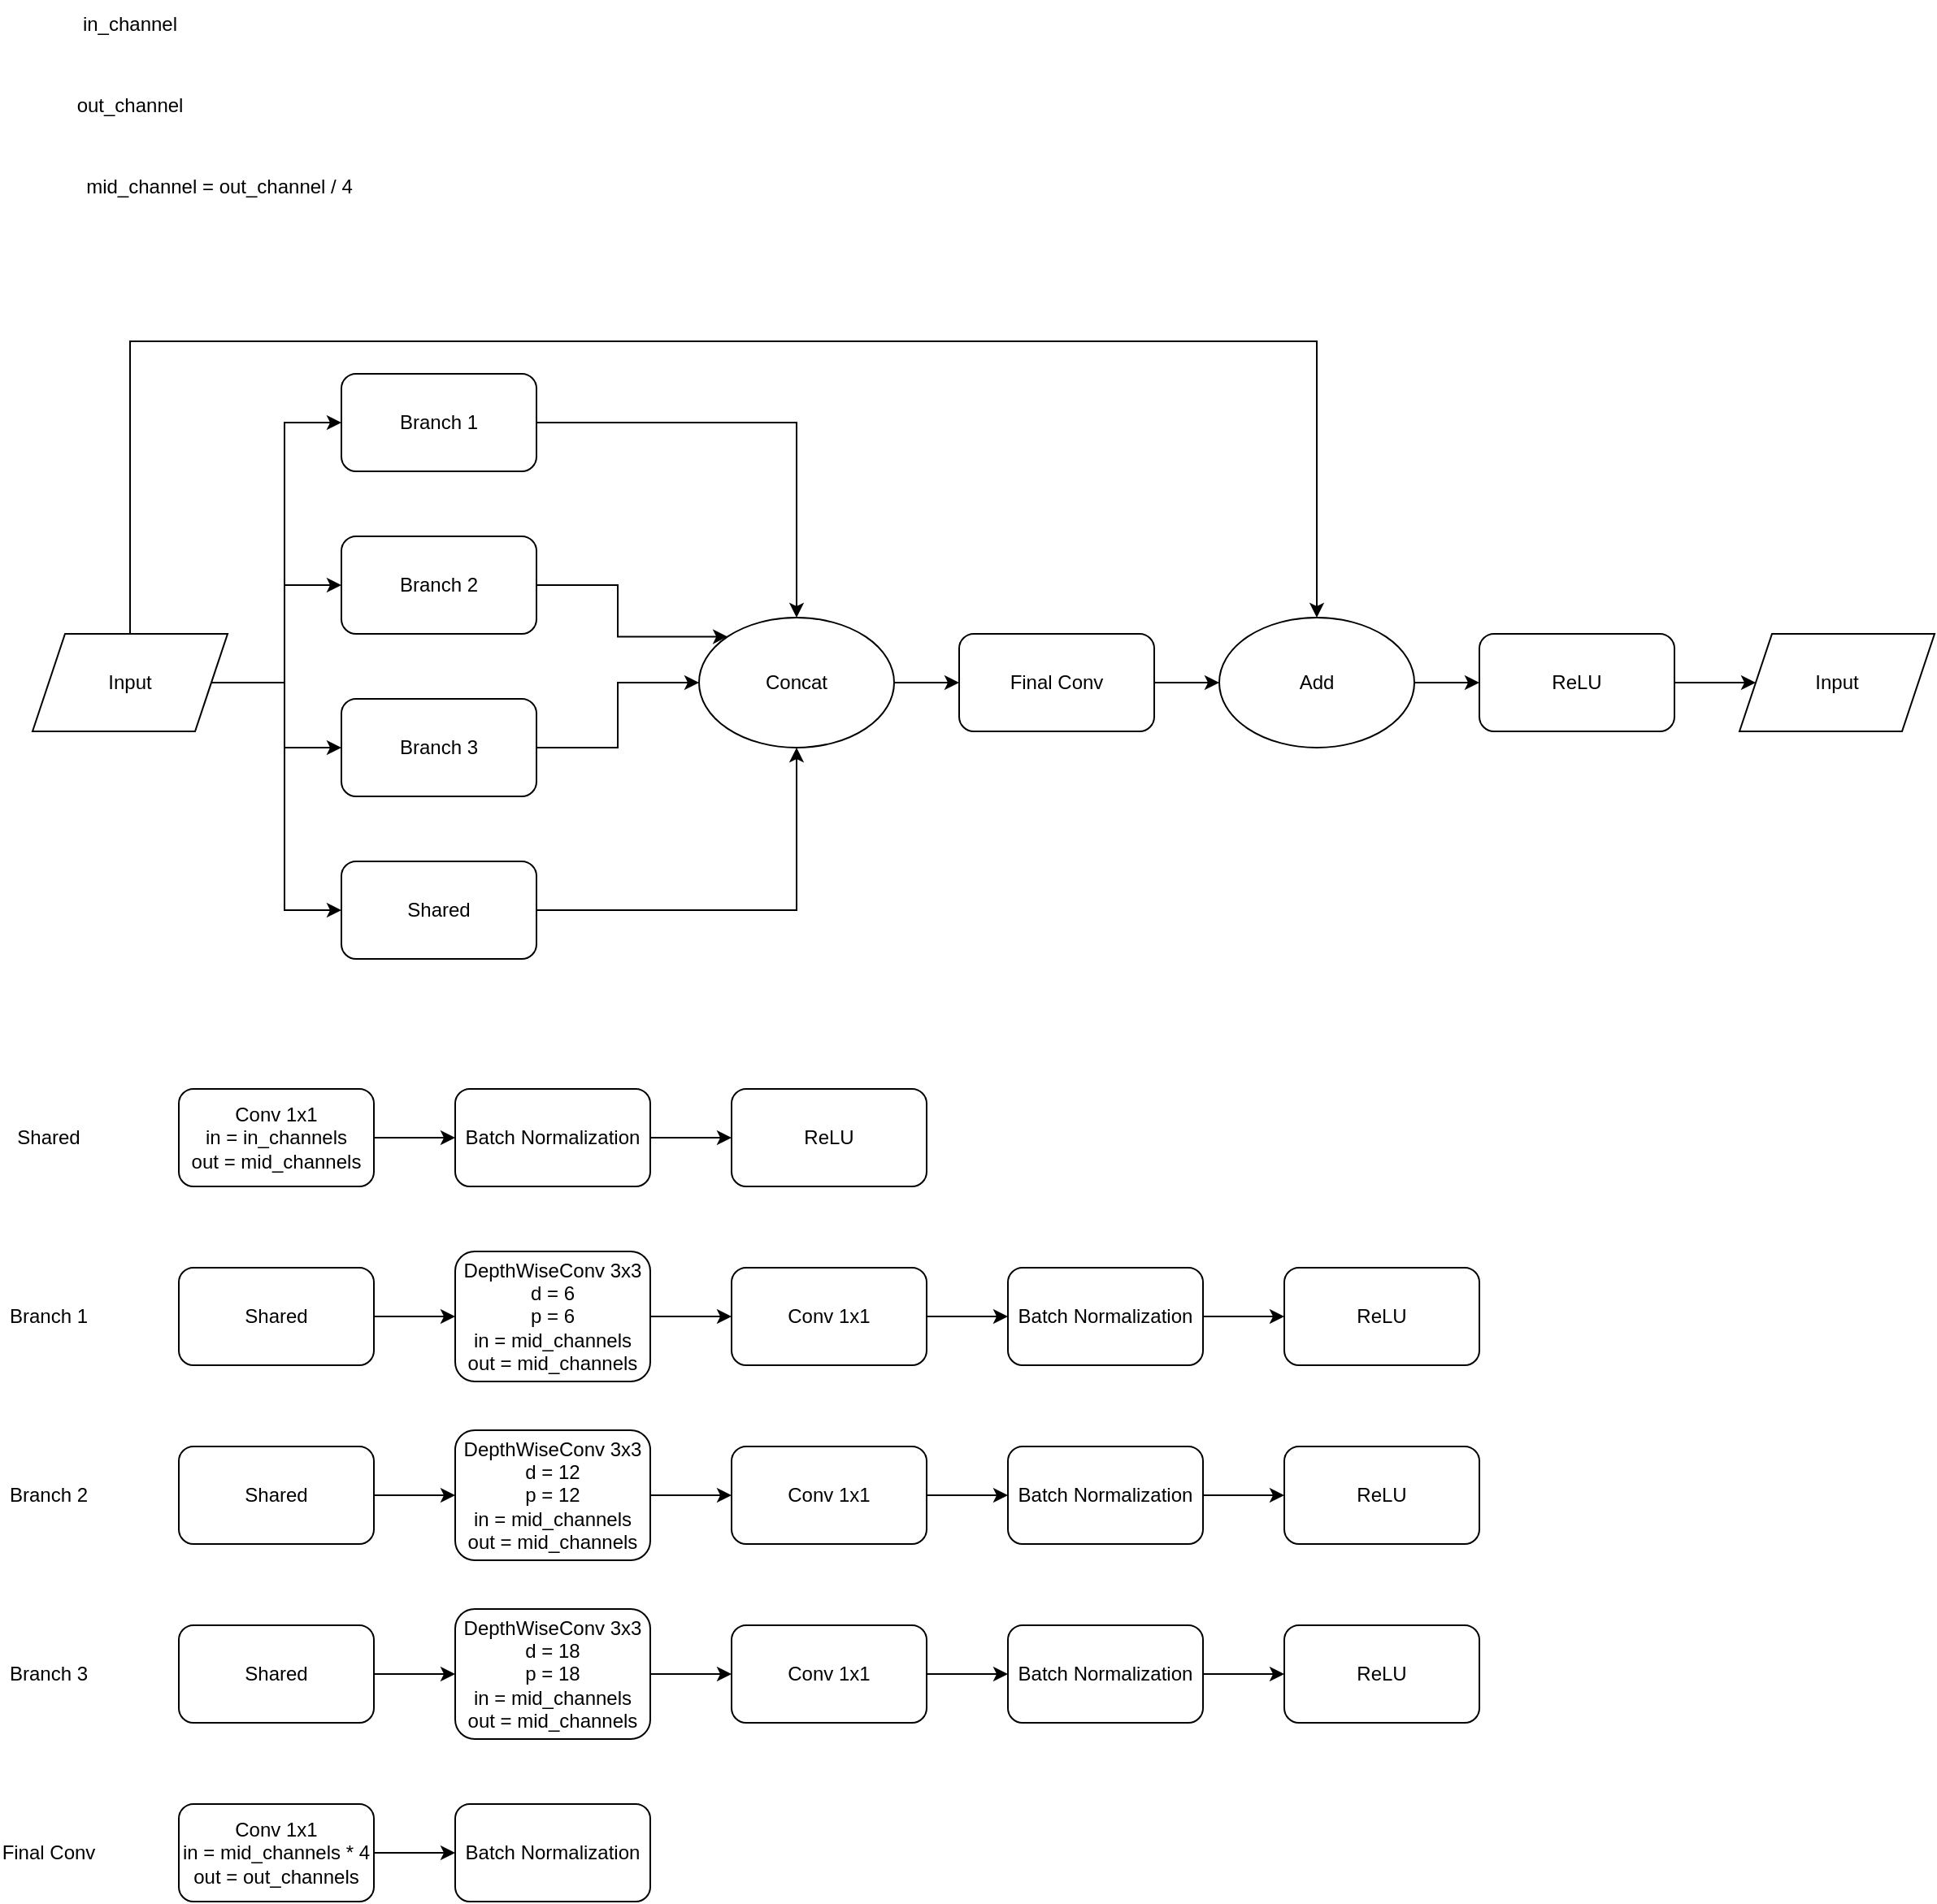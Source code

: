 <mxfile version="27.2.0">
  <diagram name="Page-1" id="Wpb7lffDQaTQN_STUFut">
    <mxGraphModel dx="2352" dy="1969" grid="1" gridSize="10" guides="1" tooltips="1" connect="1" arrows="1" fold="1" page="1" pageScale="1" pageWidth="850" pageHeight="1100" math="0" shadow="0">
      <root>
        <mxCell id="0" />
        <mxCell id="1" parent="0" />
        <mxCell id="5yk39SSH48Gkq1F0wZIZ-6" style="edgeStyle=orthogonalEdgeStyle;rounded=0;orthogonalLoop=1;jettySize=auto;html=1;" parent="1" source="5yk39SSH48Gkq1F0wZIZ-1" target="5yk39SSH48Gkq1F0wZIZ-5" edge="1">
          <mxGeometry relative="1" as="geometry" />
        </mxCell>
        <mxCell id="5yk39SSH48Gkq1F0wZIZ-1" value="Branch 1" style="rounded=1;whiteSpace=wrap;html=1;" parent="1" vertex="1">
          <mxGeometry x="150" y="220" width="120" height="60" as="geometry" />
        </mxCell>
        <mxCell id="5yk39SSH48Gkq1F0wZIZ-7" style="edgeStyle=orthogonalEdgeStyle;rounded=0;orthogonalLoop=1;jettySize=auto;html=1;entryX=0;entryY=0;entryDx=0;entryDy=0;" parent="1" source="5yk39SSH48Gkq1F0wZIZ-2" target="5yk39SSH48Gkq1F0wZIZ-5" edge="1">
          <mxGeometry relative="1" as="geometry" />
        </mxCell>
        <mxCell id="5yk39SSH48Gkq1F0wZIZ-2" value="Branch 2" style="rounded=1;whiteSpace=wrap;html=1;" parent="1" vertex="1">
          <mxGeometry x="150" y="320" width="120" height="60" as="geometry" />
        </mxCell>
        <mxCell id="5yk39SSH48Gkq1F0wZIZ-8" style="edgeStyle=orthogonalEdgeStyle;rounded=0;orthogonalLoop=1;jettySize=auto;html=1;entryX=0;entryY=0.5;entryDx=0;entryDy=0;" parent="1" source="5yk39SSH48Gkq1F0wZIZ-3" target="5yk39SSH48Gkq1F0wZIZ-5" edge="1">
          <mxGeometry relative="1" as="geometry" />
        </mxCell>
        <mxCell id="5yk39SSH48Gkq1F0wZIZ-3" value="Branch 3" style="rounded=1;whiteSpace=wrap;html=1;" parent="1" vertex="1">
          <mxGeometry x="150" y="420" width="120" height="60" as="geometry" />
        </mxCell>
        <mxCell id="5yk39SSH48Gkq1F0wZIZ-9" style="edgeStyle=orthogonalEdgeStyle;rounded=0;orthogonalLoop=1;jettySize=auto;html=1;entryX=0.5;entryY=1;entryDx=0;entryDy=0;" parent="1" source="5yk39SSH48Gkq1F0wZIZ-4" target="5yk39SSH48Gkq1F0wZIZ-5" edge="1">
          <mxGeometry relative="1" as="geometry" />
        </mxCell>
        <mxCell id="5yk39SSH48Gkq1F0wZIZ-4" value="Shared" style="rounded=1;whiteSpace=wrap;html=1;" parent="1" vertex="1">
          <mxGeometry x="150" y="520" width="120" height="60" as="geometry" />
        </mxCell>
        <mxCell id="5yk39SSH48Gkq1F0wZIZ-11" value="" style="edgeStyle=orthogonalEdgeStyle;rounded=0;orthogonalLoop=1;jettySize=auto;html=1;" parent="1" source="5yk39SSH48Gkq1F0wZIZ-5" target="5yk39SSH48Gkq1F0wZIZ-10" edge="1">
          <mxGeometry relative="1" as="geometry" />
        </mxCell>
        <mxCell id="5yk39SSH48Gkq1F0wZIZ-5" value="Concat" style="ellipse;whiteSpace=wrap;html=1;" parent="1" vertex="1">
          <mxGeometry x="370" y="370" width="120" height="80" as="geometry" />
        </mxCell>
        <mxCell id="5yk39SSH48Gkq1F0wZIZ-13" value="" style="edgeStyle=orthogonalEdgeStyle;rounded=0;orthogonalLoop=1;jettySize=auto;html=1;" parent="1" source="5yk39SSH48Gkq1F0wZIZ-10" target="5yk39SSH48Gkq1F0wZIZ-12" edge="1">
          <mxGeometry relative="1" as="geometry" />
        </mxCell>
        <mxCell id="5yk39SSH48Gkq1F0wZIZ-10" value="Final Conv" style="rounded=1;whiteSpace=wrap;html=1;" parent="1" vertex="1">
          <mxGeometry x="530" y="380" width="120" height="60" as="geometry" />
        </mxCell>
        <mxCell id="5yk39SSH48Gkq1F0wZIZ-21" value="" style="edgeStyle=orthogonalEdgeStyle;rounded=0;orthogonalLoop=1;jettySize=auto;html=1;" parent="1" source="5yk39SSH48Gkq1F0wZIZ-12" target="5yk39SSH48Gkq1F0wZIZ-20" edge="1">
          <mxGeometry relative="1" as="geometry" />
        </mxCell>
        <mxCell id="5yk39SSH48Gkq1F0wZIZ-12" value="Add" style="ellipse;whiteSpace=wrap;html=1;" parent="1" vertex="1">
          <mxGeometry x="690" y="370" width="120" height="80" as="geometry" />
        </mxCell>
        <mxCell id="5yk39SSH48Gkq1F0wZIZ-15" style="edgeStyle=orthogonalEdgeStyle;rounded=0;orthogonalLoop=1;jettySize=auto;html=1;entryX=0;entryY=0.5;entryDx=0;entryDy=0;" parent="1" source="5yk39SSH48Gkq1F0wZIZ-14" target="5yk39SSH48Gkq1F0wZIZ-3" edge="1">
          <mxGeometry relative="1" as="geometry" />
        </mxCell>
        <mxCell id="5yk39SSH48Gkq1F0wZIZ-16" style="edgeStyle=orthogonalEdgeStyle;rounded=0;orthogonalLoop=1;jettySize=auto;html=1;entryX=0;entryY=0.5;entryDx=0;entryDy=0;" parent="1" source="5yk39SSH48Gkq1F0wZIZ-14" target="5yk39SSH48Gkq1F0wZIZ-2" edge="1">
          <mxGeometry relative="1" as="geometry" />
        </mxCell>
        <mxCell id="5yk39SSH48Gkq1F0wZIZ-17" style="edgeStyle=orthogonalEdgeStyle;rounded=0;orthogonalLoop=1;jettySize=auto;html=1;entryX=0;entryY=0.5;entryDx=0;entryDy=0;" parent="1" source="5yk39SSH48Gkq1F0wZIZ-14" target="5yk39SSH48Gkq1F0wZIZ-1" edge="1">
          <mxGeometry relative="1" as="geometry" />
        </mxCell>
        <mxCell id="5yk39SSH48Gkq1F0wZIZ-18" style="edgeStyle=orthogonalEdgeStyle;rounded=0;orthogonalLoop=1;jettySize=auto;html=1;entryX=0;entryY=0.5;entryDx=0;entryDy=0;" parent="1" source="5yk39SSH48Gkq1F0wZIZ-14" target="5yk39SSH48Gkq1F0wZIZ-4" edge="1">
          <mxGeometry relative="1" as="geometry" />
        </mxCell>
        <mxCell id="5yk39SSH48Gkq1F0wZIZ-19" style="edgeStyle=orthogonalEdgeStyle;rounded=0;orthogonalLoop=1;jettySize=auto;html=1;entryX=0.5;entryY=0;entryDx=0;entryDy=0;" parent="1" source="5yk39SSH48Gkq1F0wZIZ-14" target="5yk39SSH48Gkq1F0wZIZ-12" edge="1">
          <mxGeometry relative="1" as="geometry">
            <Array as="points">
              <mxPoint x="20" y="200" />
              <mxPoint x="750" y="200" />
            </Array>
          </mxGeometry>
        </mxCell>
        <mxCell id="5yk39SSH48Gkq1F0wZIZ-14" value="Input" style="shape=parallelogram;perimeter=parallelogramPerimeter;whiteSpace=wrap;html=1;fixedSize=1;" parent="1" vertex="1">
          <mxGeometry x="-40" y="380" width="120" height="60" as="geometry" />
        </mxCell>
        <mxCell id="5yk39SSH48Gkq1F0wZIZ-23" value="" style="edgeStyle=orthogonalEdgeStyle;rounded=0;orthogonalLoop=1;jettySize=auto;html=1;" parent="1" source="5yk39SSH48Gkq1F0wZIZ-20" target="5yk39SSH48Gkq1F0wZIZ-22" edge="1">
          <mxGeometry relative="1" as="geometry" />
        </mxCell>
        <mxCell id="5yk39SSH48Gkq1F0wZIZ-20" value="ReLU" style="rounded=1;whiteSpace=wrap;html=1;" parent="1" vertex="1">
          <mxGeometry x="850" y="380" width="120" height="60" as="geometry" />
        </mxCell>
        <mxCell id="5yk39SSH48Gkq1F0wZIZ-22" value="Input" style="shape=parallelogram;perimeter=parallelogramPerimeter;whiteSpace=wrap;html=1;fixedSize=1;" parent="1" vertex="1">
          <mxGeometry x="1010" y="380" width="120" height="60" as="geometry" />
        </mxCell>
        <mxCell id="ULMexEgT5RFxVUXGFJnt-4" style="edgeStyle=orthogonalEdgeStyle;rounded=0;orthogonalLoop=1;jettySize=auto;html=1;" edge="1" parent="1" source="ULMexEgT5RFxVUXGFJnt-1" target="ULMexEgT5RFxVUXGFJnt-2">
          <mxGeometry relative="1" as="geometry" />
        </mxCell>
        <mxCell id="ULMexEgT5RFxVUXGFJnt-1" value="Conv 1x1&lt;div&gt;in = in_channels&lt;/div&gt;&lt;div&gt;out = mid_channels&lt;/div&gt;" style="rounded=1;whiteSpace=wrap;html=1;" vertex="1" parent="1">
          <mxGeometry x="50" y="660" width="120" height="60" as="geometry" />
        </mxCell>
        <mxCell id="ULMexEgT5RFxVUXGFJnt-5" style="edgeStyle=orthogonalEdgeStyle;rounded=0;orthogonalLoop=1;jettySize=auto;html=1;entryX=0;entryY=0.5;entryDx=0;entryDy=0;" edge="1" parent="1" source="ULMexEgT5RFxVUXGFJnt-2" target="ULMexEgT5RFxVUXGFJnt-3">
          <mxGeometry relative="1" as="geometry" />
        </mxCell>
        <mxCell id="ULMexEgT5RFxVUXGFJnt-2" value="Batch Normalization" style="rounded=1;whiteSpace=wrap;html=1;" vertex="1" parent="1">
          <mxGeometry x="220" y="660" width="120" height="60" as="geometry" />
        </mxCell>
        <mxCell id="ULMexEgT5RFxVUXGFJnt-3" value="ReLU" style="rounded=1;whiteSpace=wrap;html=1;" vertex="1" parent="1">
          <mxGeometry x="390" y="660" width="120" height="60" as="geometry" />
        </mxCell>
        <mxCell id="ULMexEgT5RFxVUXGFJnt-6" value="Shared" style="text;html=1;align=center;verticalAlign=middle;whiteSpace=wrap;rounded=0;" vertex="1" parent="1">
          <mxGeometry x="-60" y="675" width="60" height="30" as="geometry" />
        </mxCell>
        <mxCell id="ULMexEgT5RFxVUXGFJnt-7" style="edgeStyle=orthogonalEdgeStyle;rounded=0;orthogonalLoop=1;jettySize=auto;html=1;" edge="1" parent="1" source="ULMexEgT5RFxVUXGFJnt-8" target="ULMexEgT5RFxVUXGFJnt-10">
          <mxGeometry relative="1" as="geometry" />
        </mxCell>
        <mxCell id="ULMexEgT5RFxVUXGFJnt-8" value="DepthWiseConv 3x3&lt;div&gt;d = 6&lt;/div&gt;&lt;div&gt;p = 6&lt;/div&gt;&lt;div&gt;in = mid_channels&lt;/div&gt;&lt;div&gt;&lt;span style=&quot;caret-color: rgba(0, 0, 0, 0);&quot;&gt;out = mid_channels&lt;/span&gt;&lt;/div&gt;" style="rounded=1;whiteSpace=wrap;html=1;" vertex="1" parent="1">
          <mxGeometry x="220" y="760" width="120" height="80" as="geometry" />
        </mxCell>
        <mxCell id="ULMexEgT5RFxVUXGFJnt-9" style="edgeStyle=orthogonalEdgeStyle;rounded=0;orthogonalLoop=1;jettySize=auto;html=1;entryX=0;entryY=0.5;entryDx=0;entryDy=0;" edge="1" parent="1" source="ULMexEgT5RFxVUXGFJnt-10" target="ULMexEgT5RFxVUXGFJnt-11">
          <mxGeometry relative="1" as="geometry" />
        </mxCell>
        <mxCell id="ULMexEgT5RFxVUXGFJnt-10" value="Conv 1x1" style="rounded=1;whiteSpace=wrap;html=1;" vertex="1" parent="1">
          <mxGeometry x="390" y="770" width="120" height="60" as="geometry" />
        </mxCell>
        <mxCell id="ULMexEgT5RFxVUXGFJnt-14" value="" style="edgeStyle=orthogonalEdgeStyle;rounded=0;orthogonalLoop=1;jettySize=auto;html=1;" edge="1" parent="1" source="ULMexEgT5RFxVUXGFJnt-11" target="ULMexEgT5RFxVUXGFJnt-13">
          <mxGeometry relative="1" as="geometry" />
        </mxCell>
        <mxCell id="ULMexEgT5RFxVUXGFJnt-11" value="Batch Normalization" style="rounded=1;whiteSpace=wrap;html=1;" vertex="1" parent="1">
          <mxGeometry x="560" y="770" width="120" height="60" as="geometry" />
        </mxCell>
        <mxCell id="ULMexEgT5RFxVUXGFJnt-12" value="Branch 1" style="text;html=1;align=center;verticalAlign=middle;whiteSpace=wrap;rounded=0;" vertex="1" parent="1">
          <mxGeometry x="-60" y="785" width="60" height="30" as="geometry" />
        </mxCell>
        <mxCell id="ULMexEgT5RFxVUXGFJnt-13" value="ReLU" style="rounded=1;whiteSpace=wrap;html=1;" vertex="1" parent="1">
          <mxGeometry x="730" y="770" width="120" height="60" as="geometry" />
        </mxCell>
        <mxCell id="ULMexEgT5RFxVUXGFJnt-15" style="edgeStyle=orthogonalEdgeStyle;rounded=0;orthogonalLoop=1;jettySize=auto;html=1;" edge="1" parent="1" source="ULMexEgT5RFxVUXGFJnt-16" target="ULMexEgT5RFxVUXGFJnt-18">
          <mxGeometry relative="1" as="geometry" />
        </mxCell>
        <mxCell id="ULMexEgT5RFxVUXGFJnt-16" value="DepthWiseConv 3x3&lt;div&gt;d = 12&lt;/div&gt;&lt;div&gt;p = 12&lt;/div&gt;&lt;div&gt;&lt;div style=&quot;caret-color: rgba(0, 0, 0, 0);&quot;&gt;in = mid_channels&lt;/div&gt;&lt;div style=&quot;caret-color: rgba(0, 0, 0, 0);&quot;&gt;&lt;span style=&quot;caret-color: rgba(0, 0, 0, 0);&quot;&gt;out = mid_channels&lt;/span&gt;&lt;/div&gt;&lt;/div&gt;" style="rounded=1;whiteSpace=wrap;html=1;" vertex="1" parent="1">
          <mxGeometry x="220" y="870" width="120" height="80" as="geometry" />
        </mxCell>
        <mxCell id="ULMexEgT5RFxVUXGFJnt-17" style="edgeStyle=orthogonalEdgeStyle;rounded=0;orthogonalLoop=1;jettySize=auto;html=1;entryX=0;entryY=0.5;entryDx=0;entryDy=0;" edge="1" parent="1" source="ULMexEgT5RFxVUXGFJnt-18" target="ULMexEgT5RFxVUXGFJnt-20">
          <mxGeometry relative="1" as="geometry" />
        </mxCell>
        <mxCell id="ULMexEgT5RFxVUXGFJnt-18" value="Conv 1x1" style="rounded=1;whiteSpace=wrap;html=1;" vertex="1" parent="1">
          <mxGeometry x="390" y="880" width="120" height="60" as="geometry" />
        </mxCell>
        <mxCell id="ULMexEgT5RFxVUXGFJnt-19" value="" style="edgeStyle=orthogonalEdgeStyle;rounded=0;orthogonalLoop=1;jettySize=auto;html=1;" edge="1" parent="1" source="ULMexEgT5RFxVUXGFJnt-20" target="ULMexEgT5RFxVUXGFJnt-22">
          <mxGeometry relative="1" as="geometry" />
        </mxCell>
        <mxCell id="ULMexEgT5RFxVUXGFJnt-20" value="Batch Normalization" style="rounded=1;whiteSpace=wrap;html=1;" vertex="1" parent="1">
          <mxGeometry x="560" y="880" width="120" height="60" as="geometry" />
        </mxCell>
        <mxCell id="ULMexEgT5RFxVUXGFJnt-21" value="Branch 2" style="text;html=1;align=center;verticalAlign=middle;whiteSpace=wrap;rounded=0;" vertex="1" parent="1">
          <mxGeometry x="-60" y="895" width="60" height="30" as="geometry" />
        </mxCell>
        <mxCell id="ULMexEgT5RFxVUXGFJnt-22" value="ReLU" style="rounded=1;whiteSpace=wrap;html=1;" vertex="1" parent="1">
          <mxGeometry x="730" y="880" width="120" height="60" as="geometry" />
        </mxCell>
        <mxCell id="ULMexEgT5RFxVUXGFJnt-23" style="edgeStyle=orthogonalEdgeStyle;rounded=0;orthogonalLoop=1;jettySize=auto;html=1;" edge="1" parent="1" source="ULMexEgT5RFxVUXGFJnt-24" target="ULMexEgT5RFxVUXGFJnt-26">
          <mxGeometry relative="1" as="geometry" />
        </mxCell>
        <mxCell id="ULMexEgT5RFxVUXGFJnt-24" value="DepthWiseConv 3x3&lt;div&gt;d = 18&lt;/div&gt;&lt;div&gt;p = 18&lt;/div&gt;&lt;div&gt;&lt;div style=&quot;caret-color: rgba(0, 0, 0, 0);&quot;&gt;in = mid_channels&lt;/div&gt;&lt;div style=&quot;caret-color: rgba(0, 0, 0, 0);&quot;&gt;&lt;span style=&quot;caret-color: rgba(0, 0, 0, 0);&quot;&gt;out = mid_channels&lt;/span&gt;&lt;/div&gt;&lt;/div&gt;" style="rounded=1;whiteSpace=wrap;html=1;" vertex="1" parent="1">
          <mxGeometry x="220" y="980" width="120" height="80" as="geometry" />
        </mxCell>
        <mxCell id="ULMexEgT5RFxVUXGFJnt-25" style="edgeStyle=orthogonalEdgeStyle;rounded=0;orthogonalLoop=1;jettySize=auto;html=1;entryX=0;entryY=0.5;entryDx=0;entryDy=0;" edge="1" parent="1" source="ULMexEgT5RFxVUXGFJnt-26" target="ULMexEgT5RFxVUXGFJnt-28">
          <mxGeometry relative="1" as="geometry" />
        </mxCell>
        <mxCell id="ULMexEgT5RFxVUXGFJnt-26" value="Conv 1x1" style="rounded=1;whiteSpace=wrap;html=1;" vertex="1" parent="1">
          <mxGeometry x="390" y="990" width="120" height="60" as="geometry" />
        </mxCell>
        <mxCell id="ULMexEgT5RFxVUXGFJnt-27" value="" style="edgeStyle=orthogonalEdgeStyle;rounded=0;orthogonalLoop=1;jettySize=auto;html=1;" edge="1" parent="1" source="ULMexEgT5RFxVUXGFJnt-28" target="ULMexEgT5RFxVUXGFJnt-30">
          <mxGeometry relative="1" as="geometry" />
        </mxCell>
        <mxCell id="ULMexEgT5RFxVUXGFJnt-28" value="Batch Normalization" style="rounded=1;whiteSpace=wrap;html=1;" vertex="1" parent="1">
          <mxGeometry x="560" y="990" width="120" height="60" as="geometry" />
        </mxCell>
        <mxCell id="ULMexEgT5RFxVUXGFJnt-29" value="Branch 3" style="text;html=1;align=center;verticalAlign=middle;whiteSpace=wrap;rounded=0;" vertex="1" parent="1">
          <mxGeometry x="-60" y="1005" width="60" height="30" as="geometry" />
        </mxCell>
        <mxCell id="ULMexEgT5RFxVUXGFJnt-30" value="ReLU" style="rounded=1;whiteSpace=wrap;html=1;" vertex="1" parent="1">
          <mxGeometry x="730" y="990" width="120" height="60" as="geometry" />
        </mxCell>
        <mxCell id="ULMexEgT5RFxVUXGFJnt-31" value="mid_channel = out_channel / 4" style="text;html=1;align=center;verticalAlign=middle;whiteSpace=wrap;rounded=0;" vertex="1" parent="1">
          <mxGeometry x="-40" y="90" width="230" height="30" as="geometry" />
        </mxCell>
        <mxCell id="ULMexEgT5RFxVUXGFJnt-32" value="in_channel" style="text;html=1;align=center;verticalAlign=middle;whiteSpace=wrap;rounded=0;" vertex="1" parent="1">
          <mxGeometry x="-10" y="-10" width="60" height="30" as="geometry" />
        </mxCell>
        <mxCell id="ULMexEgT5RFxVUXGFJnt-33" value="out_channel" style="text;html=1;align=center;verticalAlign=middle;whiteSpace=wrap;rounded=0;" vertex="1" parent="1">
          <mxGeometry x="-10" y="40" width="60" height="30" as="geometry" />
        </mxCell>
        <mxCell id="ULMexEgT5RFxVUXGFJnt-37" value="" style="edgeStyle=orthogonalEdgeStyle;rounded=0;orthogonalLoop=1;jettySize=auto;html=1;" edge="1" parent="1" source="ULMexEgT5RFxVUXGFJnt-34" target="ULMexEgT5RFxVUXGFJnt-8">
          <mxGeometry relative="1" as="geometry" />
        </mxCell>
        <mxCell id="ULMexEgT5RFxVUXGFJnt-34" value="Shared" style="rounded=1;whiteSpace=wrap;html=1;" vertex="1" parent="1">
          <mxGeometry x="50" y="770" width="120" height="60" as="geometry" />
        </mxCell>
        <mxCell id="ULMexEgT5RFxVUXGFJnt-38" value="" style="edgeStyle=orthogonalEdgeStyle;rounded=0;orthogonalLoop=1;jettySize=auto;html=1;" edge="1" parent="1" source="ULMexEgT5RFxVUXGFJnt-35" target="ULMexEgT5RFxVUXGFJnt-16">
          <mxGeometry relative="1" as="geometry" />
        </mxCell>
        <mxCell id="ULMexEgT5RFxVUXGFJnt-35" value="Shared" style="rounded=1;whiteSpace=wrap;html=1;" vertex="1" parent="1">
          <mxGeometry x="50" y="880" width="120" height="60" as="geometry" />
        </mxCell>
        <mxCell id="ULMexEgT5RFxVUXGFJnt-39" value="" style="edgeStyle=orthogonalEdgeStyle;rounded=0;orthogonalLoop=1;jettySize=auto;html=1;" edge="1" parent="1" source="ULMexEgT5RFxVUXGFJnt-36" target="ULMexEgT5RFxVUXGFJnt-24">
          <mxGeometry relative="1" as="geometry" />
        </mxCell>
        <mxCell id="ULMexEgT5RFxVUXGFJnt-36" value="Shared" style="rounded=1;whiteSpace=wrap;html=1;" vertex="1" parent="1">
          <mxGeometry x="50" y="990" width="120" height="60" as="geometry" />
        </mxCell>
        <mxCell id="ULMexEgT5RFxVUXGFJnt-40" style="edgeStyle=orthogonalEdgeStyle;rounded=0;orthogonalLoop=1;jettySize=auto;html=1;" edge="1" parent="1" source="ULMexEgT5RFxVUXGFJnt-41" target="ULMexEgT5RFxVUXGFJnt-43">
          <mxGeometry relative="1" as="geometry" />
        </mxCell>
        <mxCell id="ULMexEgT5RFxVUXGFJnt-41" value="Conv 1x1&lt;div&gt;in = mid_channels * 4&lt;/div&gt;&lt;div&gt;out = out_channels&lt;/div&gt;" style="rounded=1;whiteSpace=wrap;html=1;" vertex="1" parent="1">
          <mxGeometry x="50" y="1100" width="120" height="60" as="geometry" />
        </mxCell>
        <mxCell id="ULMexEgT5RFxVUXGFJnt-43" value="Batch Normalization" style="rounded=1;whiteSpace=wrap;html=1;" vertex="1" parent="1">
          <mxGeometry x="220" y="1100" width="120" height="60" as="geometry" />
        </mxCell>
        <mxCell id="ULMexEgT5RFxVUXGFJnt-45" value="Final Conv" style="text;html=1;align=center;verticalAlign=middle;whiteSpace=wrap;rounded=0;" vertex="1" parent="1">
          <mxGeometry x="-60" y="1115" width="60" height="30" as="geometry" />
        </mxCell>
      </root>
    </mxGraphModel>
  </diagram>
</mxfile>
